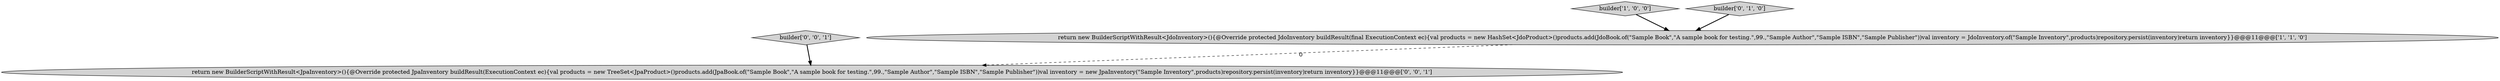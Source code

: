 digraph {
0 [style = filled, label = "return new BuilderScriptWithResult<JdoInventory>(){@Override protected JdoInventory buildResult(final ExecutionContext ec){val products = new HashSet<JdoProduct>()products.add(JdoBook.of(\"Sample Book\",\"A sample book for testing.\",99.,\"Sample Author\",\"Sample ISBN\",\"Sample Publisher\"))val inventory = JdoInventory.of(\"Sample Inventory\",products)repository.persist(inventory)return inventory}}@@@11@@@['1', '1', '0']", fillcolor = lightgray, shape = ellipse image = "AAA0AAABBB1BBB"];
1 [style = filled, label = "builder['1', '0', '0']", fillcolor = lightgray, shape = diamond image = "AAA0AAABBB1BBB"];
3 [style = filled, label = "return new BuilderScriptWithResult<JpaInventory>(){@Override protected JpaInventory buildResult(ExecutionContext ec){val products = new TreeSet<JpaProduct>()products.add(JpaBook.of(\"Sample Book\",\"A sample book for testing.\",99.,\"Sample Author\",\"Sample ISBN\",\"Sample Publisher\"))val inventory = new JpaInventory(\"Sample Inventory\",products)repository.persist(inventory)return inventory}}@@@11@@@['0', '0', '1']", fillcolor = lightgray, shape = ellipse image = "AAA0AAABBB3BBB"];
2 [style = filled, label = "builder['0', '1', '0']", fillcolor = lightgray, shape = diamond image = "AAA0AAABBB2BBB"];
4 [style = filled, label = "builder['0', '0', '1']", fillcolor = lightgray, shape = diamond image = "AAA0AAABBB3BBB"];
2->0 [style = bold, label=""];
0->3 [style = dashed, label="0"];
1->0 [style = bold, label=""];
4->3 [style = bold, label=""];
}
